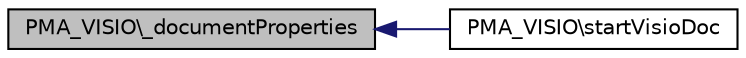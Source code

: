digraph G
{
  edge [fontname="Helvetica",fontsize="10",labelfontname="Helvetica",labelfontsize="10"];
  node [fontname="Helvetica",fontsize="10",shape=record];
  rankdir="LR";
  Node1 [label="PMA_VISIO\\_documentProperties",height=0.2,width=0.4,color="black", fillcolor="grey75", style="filled" fontcolor="black"];
  Node1 -> Node2 [dir="back",color="midnightblue",fontsize="10",style="solid",fontname="Helvetica"];
  Node2 [label="PMA_VISIO\\startVisioDoc",height=0.2,width=0.4,color="black", fillcolor="white", style="filled",URL="$classPMA__VISIO.html#aaa004c2467cfdc3246be47701cc5cc3c",tooltip="Starts Visio XML .VDX Document."];
}
